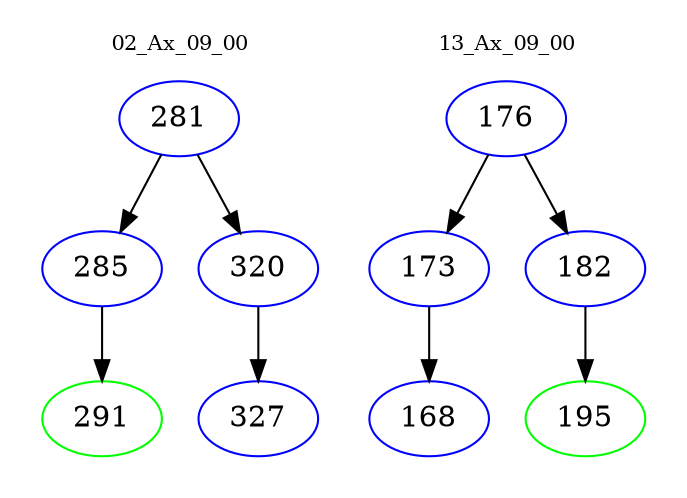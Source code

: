 digraph{
subgraph cluster_0 {
color = white
label = "02_Ax_09_00";
fontsize=10;
T0_281 [label="281", color="blue"]
T0_281 -> T0_285 [color="black"]
T0_285 [label="285", color="blue"]
T0_285 -> T0_291 [color="black"]
T0_291 [label="291", color="green"]
T0_281 -> T0_320 [color="black"]
T0_320 [label="320", color="blue"]
T0_320 -> T0_327 [color="black"]
T0_327 [label="327", color="blue"]
}
subgraph cluster_1 {
color = white
label = "13_Ax_09_00";
fontsize=10;
T1_176 [label="176", color="blue"]
T1_176 -> T1_173 [color="black"]
T1_173 [label="173", color="blue"]
T1_173 -> T1_168 [color="black"]
T1_168 [label="168", color="blue"]
T1_176 -> T1_182 [color="black"]
T1_182 [label="182", color="blue"]
T1_182 -> T1_195 [color="black"]
T1_195 [label="195", color="green"]
}
}
